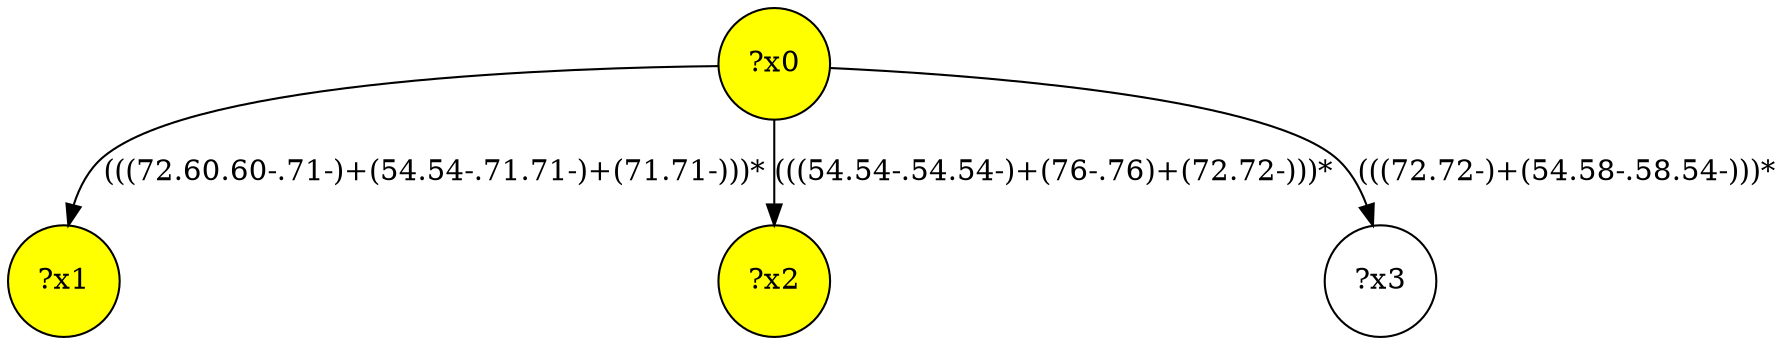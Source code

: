 digraph g {
	x1 [fillcolor="yellow", style="filled," shape=circle, label="?x1"];
	x0 [fillcolor="yellow", style="filled," shape=circle, label="?x0"];
	x2 [fillcolor="yellow", style="filled," shape=circle, label="?x2"];
	x0 -> x1 [label="(((72.60.60-.71-)+(54.54-.71.71-)+(71.71-)))*"];
	x0 -> x2 [label="(((54.54-.54.54-)+(76-.76)+(72.72-)))*"];
	x3 [shape=circle, label="?x3"];
	x0 -> x3 [label="(((72.72-)+(54.58-.58.54-)))*"];
}
